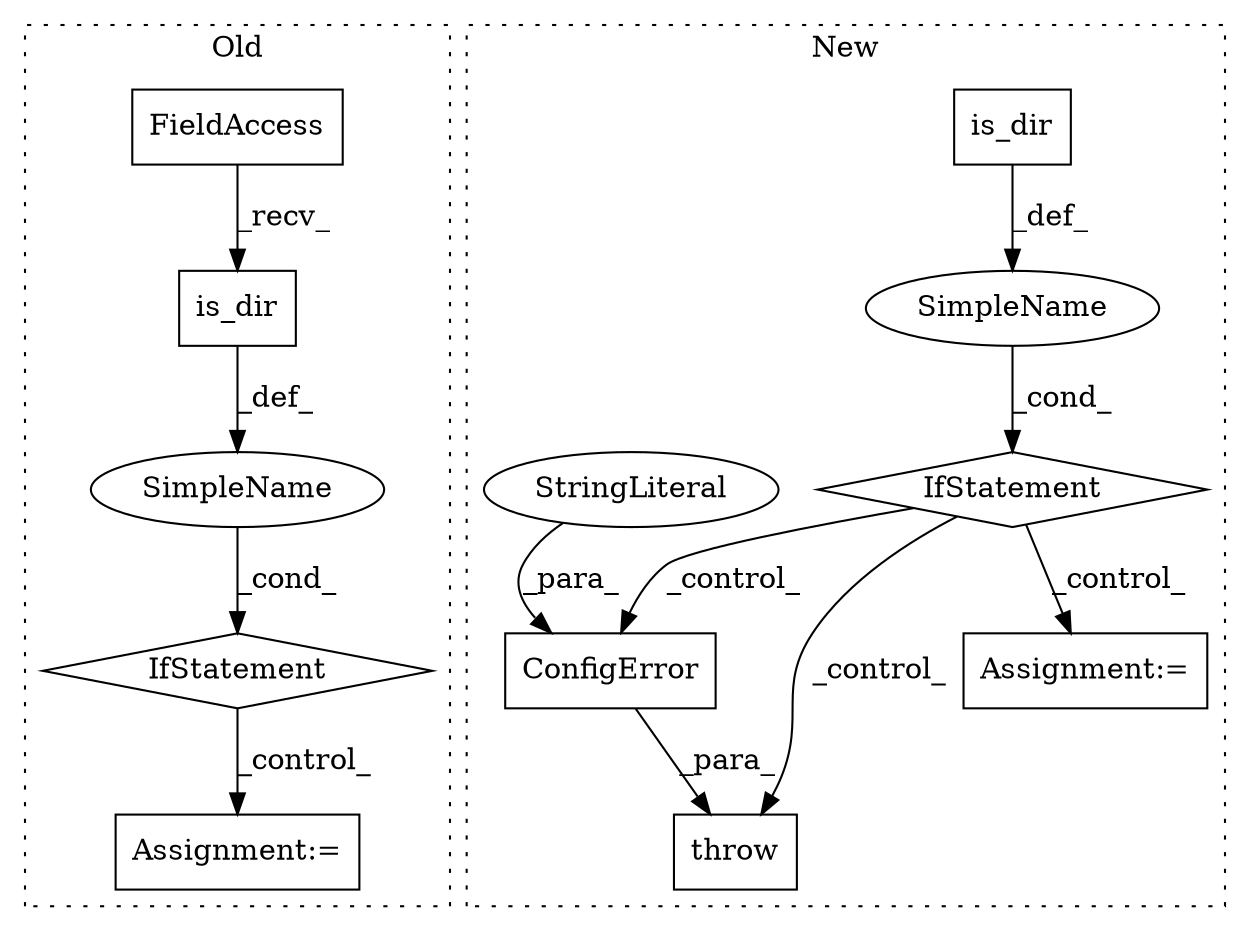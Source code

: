digraph G {
subgraph cluster0 {
1 [label="is_dir" a="32" s="6273" l="8" shape="box"];
3 [label="FieldAccess" a="22" s="6259" l="13" shape="box"];
5 [label="IfStatement" a="25" s="6255,6281" l="4,2" shape="diamond"];
8 [label="SimpleName" a="42" s="" l="" shape="ellipse"];
9 [label="Assignment:=" a="7" s="6373" l="1" shape="box"];
label = "Old";
style="dotted";
}
subgraph cluster1 {
2 [label="IfStatement" a="25" s="6540,6610" l="4,2" shape="diamond"];
4 [label="Assignment:=" a="7" s="6778" l="1" shape="box"];
6 [label="ConfigError" a="32" s="6626,6672" l="12,1" shape="box"];
7 [label="is_dir" a="32" s="6602" l="8" shape="box"];
10 [label="SimpleName" a="42" s="" l="" shape="ellipse"];
11 [label="StringLiteral" a="45" s="6638" l="34" shape="ellipse"];
12 [label="throw" a="53" s="6620" l="6" shape="box"];
label = "New";
style="dotted";
}
1 -> 8 [label="_def_"];
2 -> 12 [label="_control_"];
2 -> 6 [label="_control_"];
2 -> 4 [label="_control_"];
3 -> 1 [label="_recv_"];
5 -> 9 [label="_control_"];
6 -> 12 [label="_para_"];
7 -> 10 [label="_def_"];
8 -> 5 [label="_cond_"];
10 -> 2 [label="_cond_"];
11 -> 6 [label="_para_"];
}